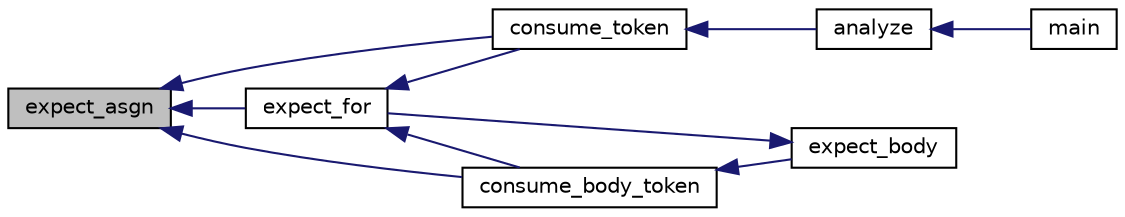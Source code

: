 digraph "expect_asgn"
{
  edge [fontname="Helvetica",fontsize="10",labelfontname="Helvetica",labelfontsize="10"];
  node [fontname="Helvetica",fontsize="10",shape=record];
  rankdir="LR";
  Node140 [label="expect_asgn",height=0.2,width=0.4,color="black", fillcolor="grey75", style="filled", fontcolor="black"];
  Node140 -> Node141 [dir="back",color="midnightblue",fontsize="10",style="solid"];
  Node141 [label="consume_token",height=0.2,width=0.4,color="black", fillcolor="white", style="filled",URL="$parser_8h.html#aef9ddda616297a42c549608a2182293a"];
  Node141 -> Node142 [dir="back",color="midnightblue",fontsize="10",style="solid"];
  Node142 [label="analyze",height=0.2,width=0.4,color="black", fillcolor="white", style="filled",URL="$parser_8h.html#ab8e262381abb5c1e8f9f60852381b46b"];
  Node142 -> Node143 [dir="back",color="midnightblue",fontsize="10",style="solid"];
  Node143 [label="main",height=0.2,width=0.4,color="black", fillcolor="white", style="filled",URL="$ramiel_8c.html#a700a0caa5b70a06d1064e576f9f3cf65"];
  Node140 -> Node144 [dir="back",color="midnightblue",fontsize="10",style="solid"];
  Node144 [label="expect_for",height=0.2,width=0.4,color="black", fillcolor="white", style="filled",URL="$parser_8h.html#a6c4dec3baf883dba3df49cfdc685039d"];
  Node144 -> Node141 [dir="back",color="midnightblue",fontsize="10",style="solid"];
  Node144 -> Node145 [dir="back",color="midnightblue",fontsize="10",style="solid"];
  Node145 [label="consume_body_token",height=0.2,width=0.4,color="black", fillcolor="white", style="filled",URL="$parser_8h.html#ada95a16260d002cabfceed8c7956f3ff"];
  Node145 -> Node146 [dir="back",color="midnightblue",fontsize="10",style="solid"];
  Node146 [label="expect_body",height=0.2,width=0.4,color="black", fillcolor="white", style="filled",URL="$parser_8h.html#a20449c77ec9d4c4255017273d52c688b"];
  Node146 -> Node144 [dir="back",color="midnightblue",fontsize="10",style="solid"];
  Node140 -> Node145 [dir="back",color="midnightblue",fontsize="10",style="solid"];
}
